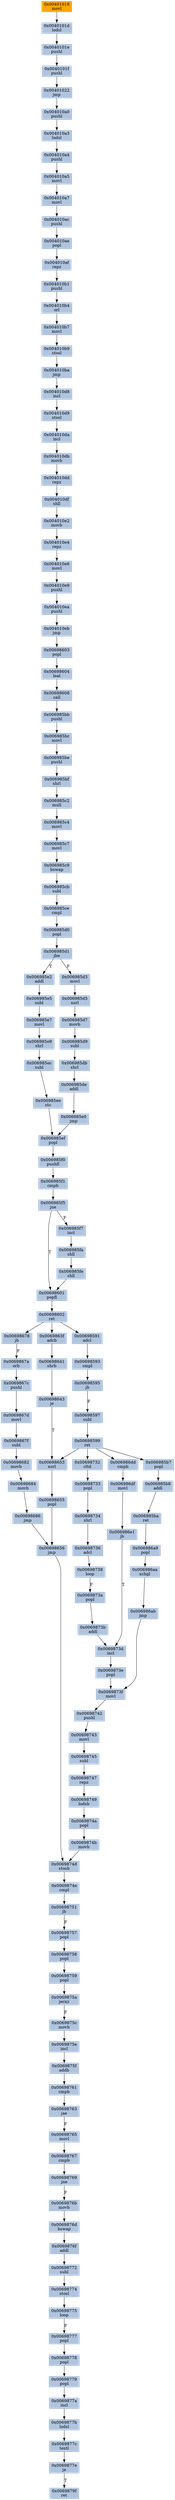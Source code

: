 strict digraph G {
	graph [bgcolor=transparent,
		name=G
	];
	node [color=lightsteelblue,
		fillcolor=lightsteelblue,
		shape=rectangle,
		style=filled
	];
	"0x006985db"	[label="0x006985db
shrl"];
	"0x006985de"	[label="0x006985de
addl"];
	"0x006985db" -> "0x006985de"	[color="#000000"];
	"0x006985e0"	[label="0x006985e0
jmp"];
	"0x006985ef"	[label="0x006985ef
popl"];
	"0x006985e0" -> "0x006985ef"	[color="#000000"];
	"0x00698656"	[label="0x00698656
jmp"];
	"0x0069874d"	[label="0x0069874d
stosb"];
	"0x00698656" -> "0x0069874d"	[color="#000000"];
	"0x0069867f"	[label="0x0069867f
subl"];
	"0x00698682"	[label="0x00698682
movb"];
	"0x0069867f" -> "0x00698682"	[color="#000000"];
	"0x00698608"	[label="0x00698608
call"];
	"0x006985bb"	[label="0x006985bb
pushl"];
	"0x00698608" -> "0x006985bb"	[color="#000000"];
	"0x00698643"	[label="0x00698643
je"];
	"0x00698653"	[label="0x00698653
xorl"];
	"0x00698643" -> "0x00698653"	[color="#000000",
		label=T];
	"0x00698732"	[label="0x00698732
cltd"];
	"0x00698733"	[label="0x00698733
popl"];
	"0x00698732" -> "0x00698733"	[color="#000000"];
	"0x00698759"	[label="0x00698759
popl"];
	"0x0069875a"	[label="0x0069875a
jecxz"];
	"0x00698759" -> "0x0069875a"	[color="#000000"];
	"0x006985f0"	[label="0x006985f0
pushfl"];
	"0x006985f1"	[label="0x006985f1
cmpb"];
	"0x006985f0" -> "0x006985f1"	[color="#000000"];
	"0x00698736"	[label="0x00698736
adcl"];
	"0x00698738"	[label="0x00698738
loop"];
	"0x00698736" -> "0x00698738"	[color="#000000"];
	"0x00698745"	[label="0x00698745
subl"];
	"0x00698747"	[label="0x00698747
repz"];
	"0x00698745" -> "0x00698747"	[color="#000000"];
	"0x004010d9"	[label="0x004010d9
stosl"];
	"0x004010da"	[label="0x004010da
incl"];
	"0x004010d9" -> "0x004010da"	[color="#000000"];
	"0x00698684"	[label="0x00698684
movb"];
	"0x00698682" -> "0x00698684"	[color="#000000"];
	"0x00698774"	[label="0x00698774
stosl"];
	"0x00698775"	[label="0x00698775
loop"];
	"0x00698774" -> "0x00698775"	[color="#000000"];
	"0x00698777"	[label="0x00698777
popl"];
	"0x00698775" -> "0x00698777"	[color="#000000",
		label=F];
	"0x004010df"	[label="0x004010df
shll"];
	"0x004010e2"	[label="0x004010e2
movb"];
	"0x004010df" -> "0x004010e2"	[color="#000000"];
	"0x00698595"	[label="0x00698595
jb"];
	"0x00698597"	[label="0x00698597
subl"];
	"0x00698595" -> "0x00698597"	[color="#000000",
		label=F];
	"0x006985fe"	[label="0x006985fe
shll"];
	"0x00698601"	[label="0x00698601
popfl"];
	"0x006985fe" -> "0x00698601"	[color="#000000"];
	"0x00698749"	[label="0x00698749
lodsb"];
	"0x00698747" -> "0x00698749"	[color="#000000"];
	"0x004010b7"	[label="0x004010b7
movl"];
	"0x004010b9"	[label="0x004010b9
stosl"];
	"0x004010b7" -> "0x004010b9"	[color="#000000"];
	"0x004010db"	[label="0x004010db
movb"];
	"0x004010dd"	[label="0x004010dd
repz"];
	"0x004010db" -> "0x004010dd"	[color="#000000"];
	"0x004010a4"	[label="0x004010a4
pushl"];
	"0x004010a5"	[label="0x004010a5
movl"];
	"0x004010a4" -> "0x004010a5"	[color="#000000"];
	"0x006985f7"	[label="0x006985f7
incl"];
	"0x006985fa"	[label="0x006985fa
shll"];
	"0x006985f7" -> "0x006985fa"	[color="#000000"];
	"0x004010a7"	[label="0x004010a7
movl"];
	"0x004010ac"	[label="0x004010ac
pushl"];
	"0x004010a7" -> "0x004010ac"	[color="#000000"];
	"0x006985e2"	[label="0x006985e2
addl"];
	"0x006985e5"	[label="0x006985e5
subl"];
	"0x006985e2" -> "0x006985e5"	[color="#000000"];
	"0x006986aa"	[label="0x006986aa
xchgl"];
	"0x006986ab"	[label="0x006986ab
jmp"];
	"0x006986aa" -> "0x006986ab"	[color="#000000"];
	"0x00698778"	[label="0x00698778
popl"];
	"0x00698779"	[label="0x00698779
popl"];
	"0x00698778" -> "0x00698779"	[color="#000000"];
	"0x00698763"	[label="0x00698763
jae"];
	"0x00698765"	[label="0x00698765
movl"];
	"0x00698763" -> "0x00698765"	[color="#000000",
		label=F];
	"0x0069877b"	[label="0x0069877b
lodsl"];
	"0x0069877c"	[label="0x0069877c
testl"];
	"0x0069877b" -> "0x0069877c"	[color="#000000"];
	"0x00401018"	[color=lightgrey,
		fillcolor=orange,
		label="0x00401018
movl"];
	"0x0040101d"	[label="0x0040101d
lodsl"];
	"0x00401018" -> "0x0040101d"	[color="#000000"];
	"0x004010e4"	[label="0x004010e4
repz"];
	"0x004010e2" -> "0x004010e4"	[color="#000000"];
	"0x0040101e"	[label="0x0040101e
pushl"];
	"0x0040101f"	[label="0x0040101f
pushl"];
	"0x0040101e" -> "0x0040101f"	[color="#000000"];
	"0x006985ce"	[label="0x006985ce
cmpl"];
	"0x006985d0"	[label="0x006985d0
popl"];
	"0x006985ce" -> "0x006985d0"	[color="#000000"];
	"0x00698655"	[label="0x00698655
popl"];
	"0x00698653" -> "0x00698655"	[color="#000000"];
	"0x006985bc"	[label="0x006985bc
movl"];
	"0x006985bb" -> "0x006985bc"	[color="#000000"];
	"0x006985ba"	[label="0x006985ba
ret"];
	"0x006986a9"	[label="0x006986a9
popl"];
	"0x006985ba" -> "0x006986a9"	[color="#000000"];
	"0x006985de" -> "0x006985e0"	[color="#000000"];
	"0x006985c7"	[label="0x006985c7
movl"];
	"0x006985c9"	[label="0x006985c9
bswap"];
	"0x006985c7" -> "0x006985c9"	[color="#000000"];
	"0x004010ae"	[label="0x004010ae
popl"];
	"0x004010af"	[label="0x004010af
repz"];
	"0x004010ae" -> "0x004010af"	[color="#000000"];
	"0x006985c4"	[label="0x006985c4
movl"];
	"0x006985c4" -> "0x006985c7"	[color="#000000"];
	"0x006985fa" -> "0x006985fe"	[color="#000000"];
	"0x00698767"	[label="0x00698767
cmpb"];
	"0x00698769"	[label="0x00698769
jne"];
	"0x00698767" -> "0x00698769"	[color="#000000"];
	"0x006986e1"	[label="0x006986e1
jb"];
	"0x0069873d"	[label="0x0069873d
incl"];
	"0x006986e1" -> "0x0069873d"	[color="#000000",
		label=T];
	"0x004010d8"	[label="0x004010d8
incl"];
	"0x004010d8" -> "0x004010d9"	[color="#000000"];
	"0x0069874e"	[label="0x0069874e
cmpl"];
	"0x00698751"	[label="0x00698751
jb"];
	"0x0069874e" -> "0x00698751"	[color="#000000"];
	"0x004010a3"	[label="0x004010a3
lodsl"];
	"0x004010a3" -> "0x004010a4"	[color="#000000"];
	"0x006985d5"	[label="0x006985d5
xorl"];
	"0x006985d7"	[label="0x006985d7
movb"];
	"0x006985d5" -> "0x006985d7"	[color="#000000"];
	"0x00698757"	[label="0x00698757
popl"];
	"0x00698758"	[label="0x00698758
popl"];
	"0x00698757" -> "0x00698758"	[color="#000000"];
	"0x00698743"	[label="0x00698743
movl"];
	"0x00698743" -> "0x00698745"	[color="#000000"];
	"0x00698602"	[label="0x00698602
ret"];
	"0x00698678"	[label="0x00698678
jb"];
	"0x00698602" -> "0x00698678"	[color="#000000"];
	"0x0069863f"	[label="0x0069863f
adcb"];
	"0x00698602" -> "0x0069863f"	[color="#000000"];
	"0x00698591"	[label="0x00698591
adcl"];
	"0x00698602" -> "0x00698591"	[color="#000000"];
	"0x006985f5"	[label="0x006985f5
jne"];
	"0x006985f5" -> "0x006985f7"	[color="#000000",
		label=F];
	"0x006985f5" -> "0x00698601"	[color="#000000",
		label=T];
	"0x004010e9"	[label="0x004010e9
pushl"];
	"0x004010ea"	[label="0x004010ea
pushl"];
	"0x004010e9" -> "0x004010ea"	[color="#000000"];
	"0x00698772"	[label="0x00698772
subl"];
	"0x00698772" -> "0x00698774"	[color="#000000"];
	"0x004010e6"	[label="0x004010e6
movl"];
	"0x004010e4" -> "0x004010e6"	[color="#000000"];
	"0x0069877a"	[label="0x0069877a
incl"];
	"0x00698779" -> "0x0069877a"	[color="#000000"];
	"0x00698751" -> "0x00698757"	[color="#000000",
		label=F];
	"0x00698686"	[label="0x00698686
jmp"];
	"0x00698686" -> "0x00698656"	[color="#000000"];
	"0x006986a9" -> "0x006986aa"	[color="#000000"];
	"0x006985e7"	[label="0x006985e7
movl"];
	"0x006985e9"	[label="0x006985e9
shrl"];
	"0x006985e7" -> "0x006985e9"	[color="#000000"];
	"0x0069874a"	[label="0x0069874a
popl"];
	"0x0069874b"	[label="0x0069874b
movb"];
	"0x0069874a" -> "0x0069874b"	[color="#000000"];
	"0x0069867d"	[label="0x0069867d
movl"];
	"0x0069867d" -> "0x0069867f"	[color="#000000"];
	"0x006985f1" -> "0x006985f5"	[color="#000000"];
	"0x00698684" -> "0x00698686"	[color="#000000"];
	"0x0069877a" -> "0x0069877b"	[color="#000000"];
	"0x00698603"	[label="0x00698603
popl"];
	"0x00698604"	[label="0x00698604
leal"];
	"0x00698603" -> "0x00698604"	[color="#000000"];
	"0x0069873a"	[label="0x0069873a
popl"];
	"0x00698738" -> "0x0069873a"	[color="#000000",
		label=F];
	"0x00401022"	[label="0x00401022
jmp"];
	"0x004010a0"	[label="0x004010a0
pushl"];
	"0x00401022" -> "0x004010a0"	[color="#000000"];
	"0x00698655" -> "0x00698656"	[color="#000000"];
	"0x004010ba"	[label="0x004010ba
jmp"];
	"0x004010ba" -> "0x004010d8"	[color="#000000"];
	"0x004010b9" -> "0x004010ba"	[color="#000000"];
	"0x006985cb"	[label="0x006985cb
subl"];
	"0x006985cb" -> "0x006985ce"	[color="#000000"];
	"0x006985b8"	[label="0x006985b8
addl"];
	"0x006985b8" -> "0x006985ba"	[color="#000000"];
	"0x006985be"	[label="0x006985be
pushl"];
	"0x006985bc" -> "0x006985be"	[color="#000000"];
	"0x004010b4"	[label="0x004010b4
orl"];
	"0x004010b4" -> "0x004010b7"	[color="#000000"];
	"0x00698765" -> "0x00698767"	[color="#000000"];
	"0x0069875c"	[label="0x0069875c
movb"];
	"0x0069875e"	[label="0x0069875e
incl"];
	"0x0069875c" -> "0x0069875e"	[color="#000000"];
	"0x0069874d" -> "0x0069874e"	[color="#000000"];
	"0x0069873b"	[label="0x0069873b
addl"];
	"0x0069873a" -> "0x0069873b"	[color="#000000"];
	"0x00698742"	[label="0x00698742
pushl"];
	"0x00698742" -> "0x00698743"	[color="#000000"];
	"0x00698734"	[label="0x00698734
shrl"];
	"0x00698734" -> "0x00698736"	[color="#000000"];
	"0x00698641"	[label="0x00698641
shrb"];
	"0x00698641" -> "0x00698643"	[color="#000000"];
	"0x0069867a"	[label="0x0069867a
orb"];
	"0x00698678" -> "0x0069867a"	[color="#000000",
		label=F];
	"0x0069873b" -> "0x0069873d"	[color="#000000"];
	"0x006986df"	[label="0x006986df
movl"];
	"0x006986df" -> "0x006986e1"	[color="#000000"];
	"0x006985c2"	[label="0x006985c2
mull"];
	"0x006985c2" -> "0x006985c4"	[color="#000000"];
	"0x004010eb"	[label="0x004010eb
jmp"];
	"0x004010eb" -> "0x00698603"	[color="#000000"];
	"0x004010b1"	[label="0x004010b1
pushl"];
	"0x004010b1" -> "0x004010b4"	[color="#000000"];
	"0x0069875f"	[label="0x0069875f
addb"];
	"0x0069875e" -> "0x0069875f"	[color="#000000"];
	"0x004010a5" -> "0x004010a7"	[color="#000000"];
	"0x006985ee"	[label="0x006985ee
stc"];
	"0x006985ee" -> "0x006985ef"	[color="#000000"];
	"0x0069879f"	[label="0x0069879f
ret"];
	"0x006985b7"	[label="0x006985b7
popl"];
	"0x006985b7" -> "0x006985b8"	[color="#000000"];
	"0x004010af" -> "0x004010b1"	[color="#000000"];
	"0x00698761"	[label="0x00698761
cmpb"];
	"0x00698761" -> "0x00698763"	[color="#000000"];
	"0x006985e5" -> "0x006985e7"	[color="#000000"];
	"0x004010a0" -> "0x004010a3"	[color="#000000"];
	"0x0069877e"	[label="0x0069877e
je"];
	"0x0069877e" -> "0x0069879f"	[color="#000000",
		label=T];
	"0x004010ea" -> "0x004010eb"	[color="#000000"];
	"0x006985d1"	[label="0x006985d1
jbe"];
	"0x006985d0" -> "0x006985d1"	[color="#000000"];
	"0x0069875f" -> "0x00698761"	[color="#000000"];
	"0x0069876b"	[label="0x0069876b
movb"];
	"0x00698769" -> "0x0069876b"	[color="#000000",
		label=F];
	"0x006985d9"	[label="0x006985d9
subl"];
	"0x006985d7" -> "0x006985d9"	[color="#000000"];
	"0x0069876f"	[label="0x0069876f
addl"];
	"0x0069876f" -> "0x00698772"	[color="#000000"];
	"0x006985c9" -> "0x006985cb"	[color="#000000"];
	"0x0040101f" -> "0x00401022"	[color="#000000"];
	"0x0069867c"	[label="0x0069867c
pushl"];
	"0x0069867c" -> "0x0069867d"	[color="#000000"];
	"0x00698599"	[label="0x00698599
ret"];
	"0x00698597" -> "0x00698599"	[color="#000000"];
	"0x0069863f" -> "0x00698641"	[color="#000000"];
	"0x00698601" -> "0x00698602"	[color="#000000"];
	"0x0069873f"	[label="0x0069873f
movl"];
	"0x006986ab" -> "0x0069873f"	[color="#000000"];
	"0x004010dd" -> "0x004010df"	[color="#000000"];
	"0x0069867a" -> "0x0069867c"	[color="#000000"];
	"0x006985bf"	[label="0x006985bf
shrl"];
	"0x006985bf" -> "0x006985c2"	[color="#000000"];
	"0x0069877c" -> "0x0069877e"	[color="#000000"];
	"0x004010ac" -> "0x004010ae"	[color="#000000"];
	"0x00698604" -> "0x00698608"	[color="#000000"];
	"0x006985d9" -> "0x006985db"	[color="#000000"];
	"0x0069873e"	[label="0x0069873e
popl"];
	"0x0069873e" -> "0x0069873f"	[color="#000000"];
	"0x00698593"	[label="0x00698593
cmpl"];
	"0x00698593" -> "0x00698595"	[color="#000000"];
	"0x00698749" -> "0x0069874a"	[color="#000000"];
	"0x006985be" -> "0x006985bf"	[color="#000000"];
	"0x0069876d"	[label="0x0069876d
bswap"];
	"0x0069876d" -> "0x0069876f"	[color="#000000"];
	"0x00698758" -> "0x00698759"	[color="#000000"];
	"0x004010da" -> "0x004010db"	[color="#000000"];
	"0x0069873f" -> "0x00698742"	[color="#000000"];
	"0x006985ef" -> "0x006985f0"	[color="#000000"];
	"0x00698777" -> "0x00698778"	[color="#000000"];
	"0x006985ec"	[label="0x006985ec
subl"];
	"0x006985ec" -> "0x006985ee"	[color="#000000"];
	"0x0040101d" -> "0x0040101e"	[color="#000000"];
	"0x006985e9" -> "0x006985ec"	[color="#000000"];
	"0x0069876b" -> "0x0069876d"	[color="#000000"];
	"0x00698591" -> "0x00698593"	[color="#000000"];
	"0x006986dd"	[label="0x006986dd
cmpb"];
	"0x006986dd" -> "0x006986df"	[color="#000000"];
	"0x006985d3"	[label="0x006985d3
movl"];
	"0x006985d3" -> "0x006985d5"	[color="#000000"];
	"0x00698733" -> "0x00698734"	[color="#000000"];
	"0x004010e6" -> "0x004010e9"	[color="#000000"];
	"0x0069874b" -> "0x0069874d"	[color="#000000"];
	"0x00698599" -> "0x00698732"	[color="#000000"];
	"0x00698599" -> "0x00698653"	[color="#000000"];
	"0x00698599" -> "0x006985b7"	[color="#000000"];
	"0x00698599" -> "0x006986dd"	[color="#000000"];
	"0x006985d1" -> "0x006985e2"	[color="#000000",
		label=T];
	"0x006985d1" -> "0x006985d3"	[color="#000000",
		label=F];
	"0x0069875a" -> "0x0069875c"	[color="#000000",
		label=F];
	"0x0069873d" -> "0x0069873e"	[color="#000000"];
}
